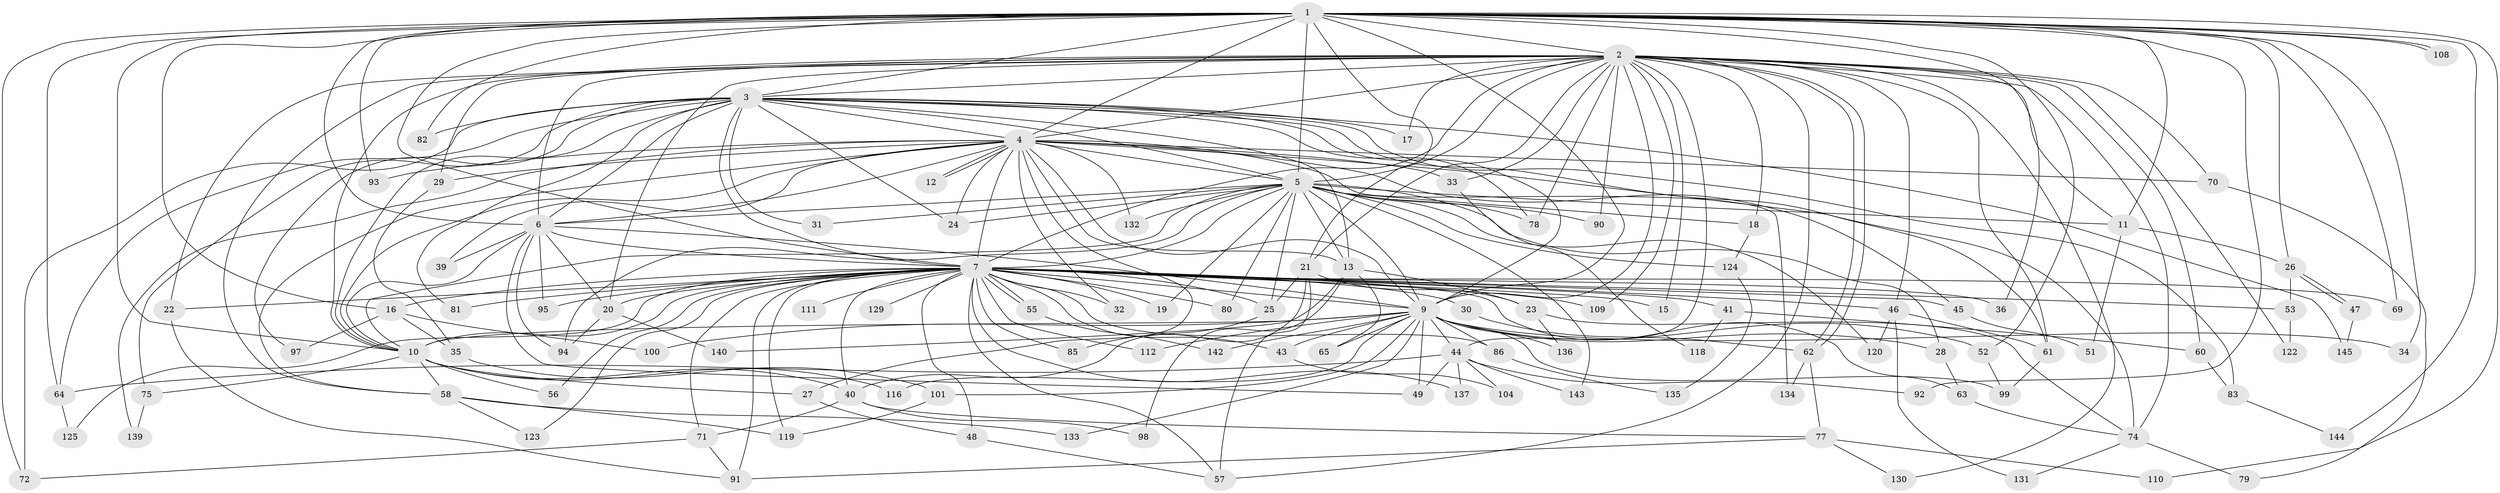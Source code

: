 // original degree distribution, {27: 0.013793103448275862, 34: 0.006896551724137931, 23: 0.006896551724137931, 26: 0.013793103448275862, 14: 0.006896551724137931, 32: 0.006896551724137931, 29: 0.006896551724137931, 15: 0.006896551724137931, 5: 0.04827586206896552, 2: 0.496551724137931, 6: 0.027586206896551724, 3: 0.2620689655172414, 4: 0.0896551724137931, 8: 0.006896551724137931}
// Generated by graph-tools (version 1.1) at 2025/11/02/27/25 16:11:00]
// undirected, 112 vertices, 260 edges
graph export_dot {
graph [start="1"]
  node [color=gray90,style=filled];
  1 [super="+38"];
  2 [super="+113"];
  3 [super="+103"];
  4 [super="+42"];
  5 [super="+14"];
  6;
  7 [super="+8"];
  9 [super="+37"];
  10 [super="+54"];
  11 [super="+114"];
  12;
  13 [super="+88"];
  15;
  16;
  17;
  18;
  19;
  20 [super="+50"];
  21;
  22 [super="+141"];
  23;
  24 [super="+87"];
  25 [super="+68"];
  26;
  27;
  28;
  29;
  30 [super="+117"];
  31;
  32;
  33;
  34;
  35;
  36;
  39;
  40 [super="+59"];
  41 [super="+121"];
  43;
  44 [super="+96"];
  45;
  46 [super="+73"];
  47;
  48 [super="+128"];
  49;
  51;
  52;
  53;
  55 [super="+67"];
  56;
  57 [super="+102"];
  58 [super="+66"];
  60;
  61;
  62;
  63 [super="+105"];
  64 [super="+107"];
  65 [super="+106"];
  69;
  70;
  71;
  72 [super="+89"];
  74 [super="+76"];
  75;
  77 [super="+115"];
  78 [super="+84"];
  79;
  80;
  81;
  82;
  83;
  85;
  86;
  90;
  91;
  92;
  93;
  94 [super="+138"];
  95;
  97;
  98;
  99 [super="+127"];
  100;
  101;
  104;
  108;
  109;
  110;
  111;
  112;
  116;
  118;
  119 [super="+126"];
  120;
  122;
  123;
  124;
  125;
  129;
  130;
  131;
  132;
  133;
  134;
  135;
  136;
  137;
  139;
  140;
  142;
  143;
  144;
  145;
  1 -- 2;
  1 -- 3;
  1 -- 4 [weight=2];
  1 -- 5 [weight=2];
  1 -- 6;
  1 -- 7 [weight=2];
  1 -- 9;
  1 -- 10;
  1 -- 11;
  1 -- 16;
  1 -- 21;
  1 -- 26;
  1 -- 34;
  1 -- 36;
  1 -- 52;
  1 -- 64;
  1 -- 69;
  1 -- 82;
  1 -- 93;
  1 -- 108;
  1 -- 108;
  1 -- 110;
  1 -- 144;
  1 -- 92;
  1 -- 72;
  2 -- 3;
  2 -- 4 [weight=2];
  2 -- 5;
  2 -- 6;
  2 -- 7 [weight=2];
  2 -- 9;
  2 -- 10;
  2 -- 11;
  2 -- 15;
  2 -- 17;
  2 -- 18;
  2 -- 20;
  2 -- 21;
  2 -- 22;
  2 -- 29;
  2 -- 33;
  2 -- 44;
  2 -- 46 [weight=2];
  2 -- 57;
  2 -- 58;
  2 -- 60;
  2 -- 61;
  2 -- 62;
  2 -- 62;
  2 -- 70;
  2 -- 74;
  2 -- 78;
  2 -- 90;
  2 -- 109;
  2 -- 130;
  2 -- 122;
  3 -- 4;
  3 -- 5;
  3 -- 6;
  3 -- 7 [weight=2];
  3 -- 9;
  3 -- 10;
  3 -- 17;
  3 -- 31;
  3 -- 72;
  3 -- 75;
  3 -- 81;
  3 -- 82;
  3 -- 83;
  3 -- 97;
  3 -- 145;
  3 -- 61;
  3 -- 24;
  3 -- 13;
  3 -- 78;
  3 -- 64;
  4 -- 5;
  4 -- 6;
  4 -- 7 [weight=2];
  4 -- 9;
  4 -- 10;
  4 -- 12;
  4 -- 12;
  4 -- 13;
  4 -- 24;
  4 -- 27;
  4 -- 29;
  4 -- 32;
  4 -- 33;
  4 -- 39;
  4 -- 45;
  4 -- 70;
  4 -- 93;
  4 -- 134;
  4 -- 139;
  4 -- 132;
  4 -- 58;
  4 -- 74;
  5 -- 6;
  5 -- 7 [weight=2];
  5 -- 9 [weight=3];
  5 -- 10;
  5 -- 13;
  5 -- 18;
  5 -- 24;
  5 -- 25;
  5 -- 28;
  5 -- 31;
  5 -- 78;
  5 -- 80;
  5 -- 90;
  5 -- 94;
  5 -- 120;
  5 -- 124;
  5 -- 132;
  5 -- 143;
  5 -- 19;
  5 -- 11;
  6 -- 7 [weight=2];
  6 -- 9;
  6 -- 10;
  6 -- 20;
  6 -- 39;
  6 -- 49;
  6 -- 95;
  6 -- 94;
  7 -- 9 [weight=2];
  7 -- 10 [weight=3];
  7 -- 15;
  7 -- 16;
  7 -- 22;
  7 -- 40;
  7 -- 41 [weight=2];
  7 -- 43;
  7 -- 45;
  7 -- 48;
  7 -- 53;
  7 -- 55 [weight=2];
  7 -- 55;
  7 -- 71;
  7 -- 80;
  7 -- 85;
  7 -- 95;
  7 -- 111 [weight=2];
  7 -- 112;
  7 -- 119;
  7 -- 125;
  7 -- 129 [weight=2];
  7 -- 137;
  7 -- 69;
  7 -- 81;
  7 -- 19;
  7 -- 86;
  7 -- 91;
  7 -- 30;
  7 -- 32;
  7 -- 36;
  7 -- 109;
  7 -- 46;
  7 -- 56;
  7 -- 123;
  7 -- 63;
  7 -- 20;
  7 -- 25;
  7 -- 57;
  9 -- 10;
  9 -- 28;
  9 -- 34;
  9 -- 43;
  9 -- 49;
  9 -- 65 [weight=2];
  9 -- 86;
  9 -- 99;
  9 -- 100;
  9 -- 101;
  9 -- 112;
  9 -- 116;
  9 -- 133;
  9 -- 136;
  9 -- 142;
  9 -- 44;
  9 -- 52;
  10 -- 27;
  10 -- 56;
  10 -- 58;
  10 -- 116;
  10 -- 40;
  10 -- 75;
  11 -- 26;
  11 -- 51;
  13 -- 23;
  13 -- 65;
  13 -- 98;
  13 -- 140;
  16 -- 35;
  16 -- 97;
  16 -- 100;
  18 -- 124;
  20 -- 94;
  20 -- 140;
  21 -- 23;
  21 -- 25;
  21 -- 40;
  21 -- 57;
  22 -- 91;
  23 -- 74;
  23 -- 136;
  25 -- 85;
  26 -- 47;
  26 -- 47;
  26 -- 53;
  27 -- 48;
  28 -- 63;
  29 -- 35;
  30 -- 62;
  33 -- 118;
  35 -- 101;
  40 -- 71;
  40 -- 77;
  40 -- 98;
  41 -- 60;
  41 -- 118 [weight=2];
  43 -- 104;
  44 -- 64;
  44 -- 92;
  44 -- 104;
  44 -- 137;
  44 -- 143;
  44 -- 49;
  45 -- 51;
  46 -- 61;
  46 -- 120;
  46 -- 131;
  47 -- 145;
  48 -- 57;
  52 -- 99;
  53 -- 122;
  55 -- 142;
  58 -- 123;
  58 -- 133;
  58 -- 119;
  60 -- 83;
  61 -- 99;
  62 -- 77;
  62 -- 134;
  63 -- 74;
  64 -- 125;
  70 -- 79;
  71 -- 72;
  71 -- 91;
  74 -- 79;
  74 -- 131;
  75 -- 139;
  77 -- 110;
  77 -- 130;
  77 -- 91;
  83 -- 144;
  86 -- 135;
  101 -- 119;
  124 -- 135;
}
